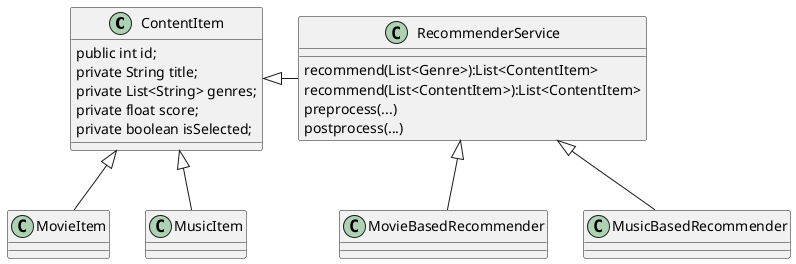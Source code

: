@startuml
'https://plantuml.com/class-diagram

abstract class ContentItem


ContentItem <|-- MovieItem
ContentItem <|-- MusicItem


class ContentItem{
    public int id;
    private String title;
    private List<String> genres;
    private float score;
    private boolean isSelected;
}
ContentItem <|- RecommenderService

class RecommenderService{
    recommend(List<Genre>):List<ContentItem>
    recommend(List<ContentItem>):List<ContentItem>
    preprocess(...)
    postprocess(...)
}

RecommenderService <|-- MovieBasedRecommender
RecommenderService <|-- MusicBasedRecommender

@enduml